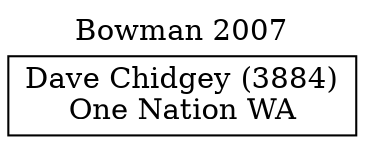 // House preference flow
digraph "Dave Chidgey (3884)_Bowman_2007" {
	graph [label="Bowman 2007" labelloc=t mclimit=10]
	node [shape=box]
	"Dave Chidgey (3884)" [label="Dave Chidgey (3884)
One Nation WA"]
}
